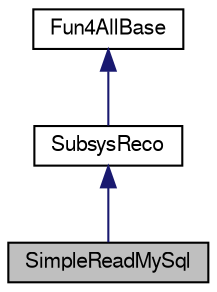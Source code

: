 digraph "SimpleReadMySql"
{
  bgcolor="transparent";
  edge [fontname="FreeSans",fontsize="10",labelfontname="FreeSans",labelfontsize="10"];
  node [fontname="FreeSans",fontsize="10",shape=record];
  Node1 [label="SimpleReadMySql",height=0.2,width=0.4,color="black", fillcolor="grey75", style="filled" fontcolor="black"];
  Node2 -> Node1 [dir="back",color="midnightblue",fontsize="10",style="solid",fontname="FreeSans"];
  Node2 [label="SubsysReco",height=0.2,width=0.4,color="black",URL="$d0/d32/classSubsysReco.html"];
  Node3 -> Node2 [dir="back",color="midnightblue",fontsize="10",style="solid",fontname="FreeSans"];
  Node3 [label="Fun4AllBase",height=0.2,width=0.4,color="black",URL="$d5/dec/classFun4AllBase.html"];
}
